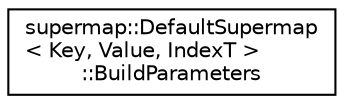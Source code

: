 digraph "Graphical Class Hierarchy"
{
 // LATEX_PDF_SIZE
  edge [fontname="Helvetica",fontsize="10",labelfontname="Helvetica",labelfontsize="10"];
  node [fontname="Helvetica",fontsize="10",shape=record];
  rankdir="LR";
  Node0 [label="supermap::DefaultSupermap\l\< Key, Value, IndexT \>\l::BuildParameters",height=0.2,width=0.4,color="black", fillcolor="white", style="filled",URL="$structsupermap_1_1DefaultSupermap_1_1BuildParameters.html",tooltip=" "];
}
